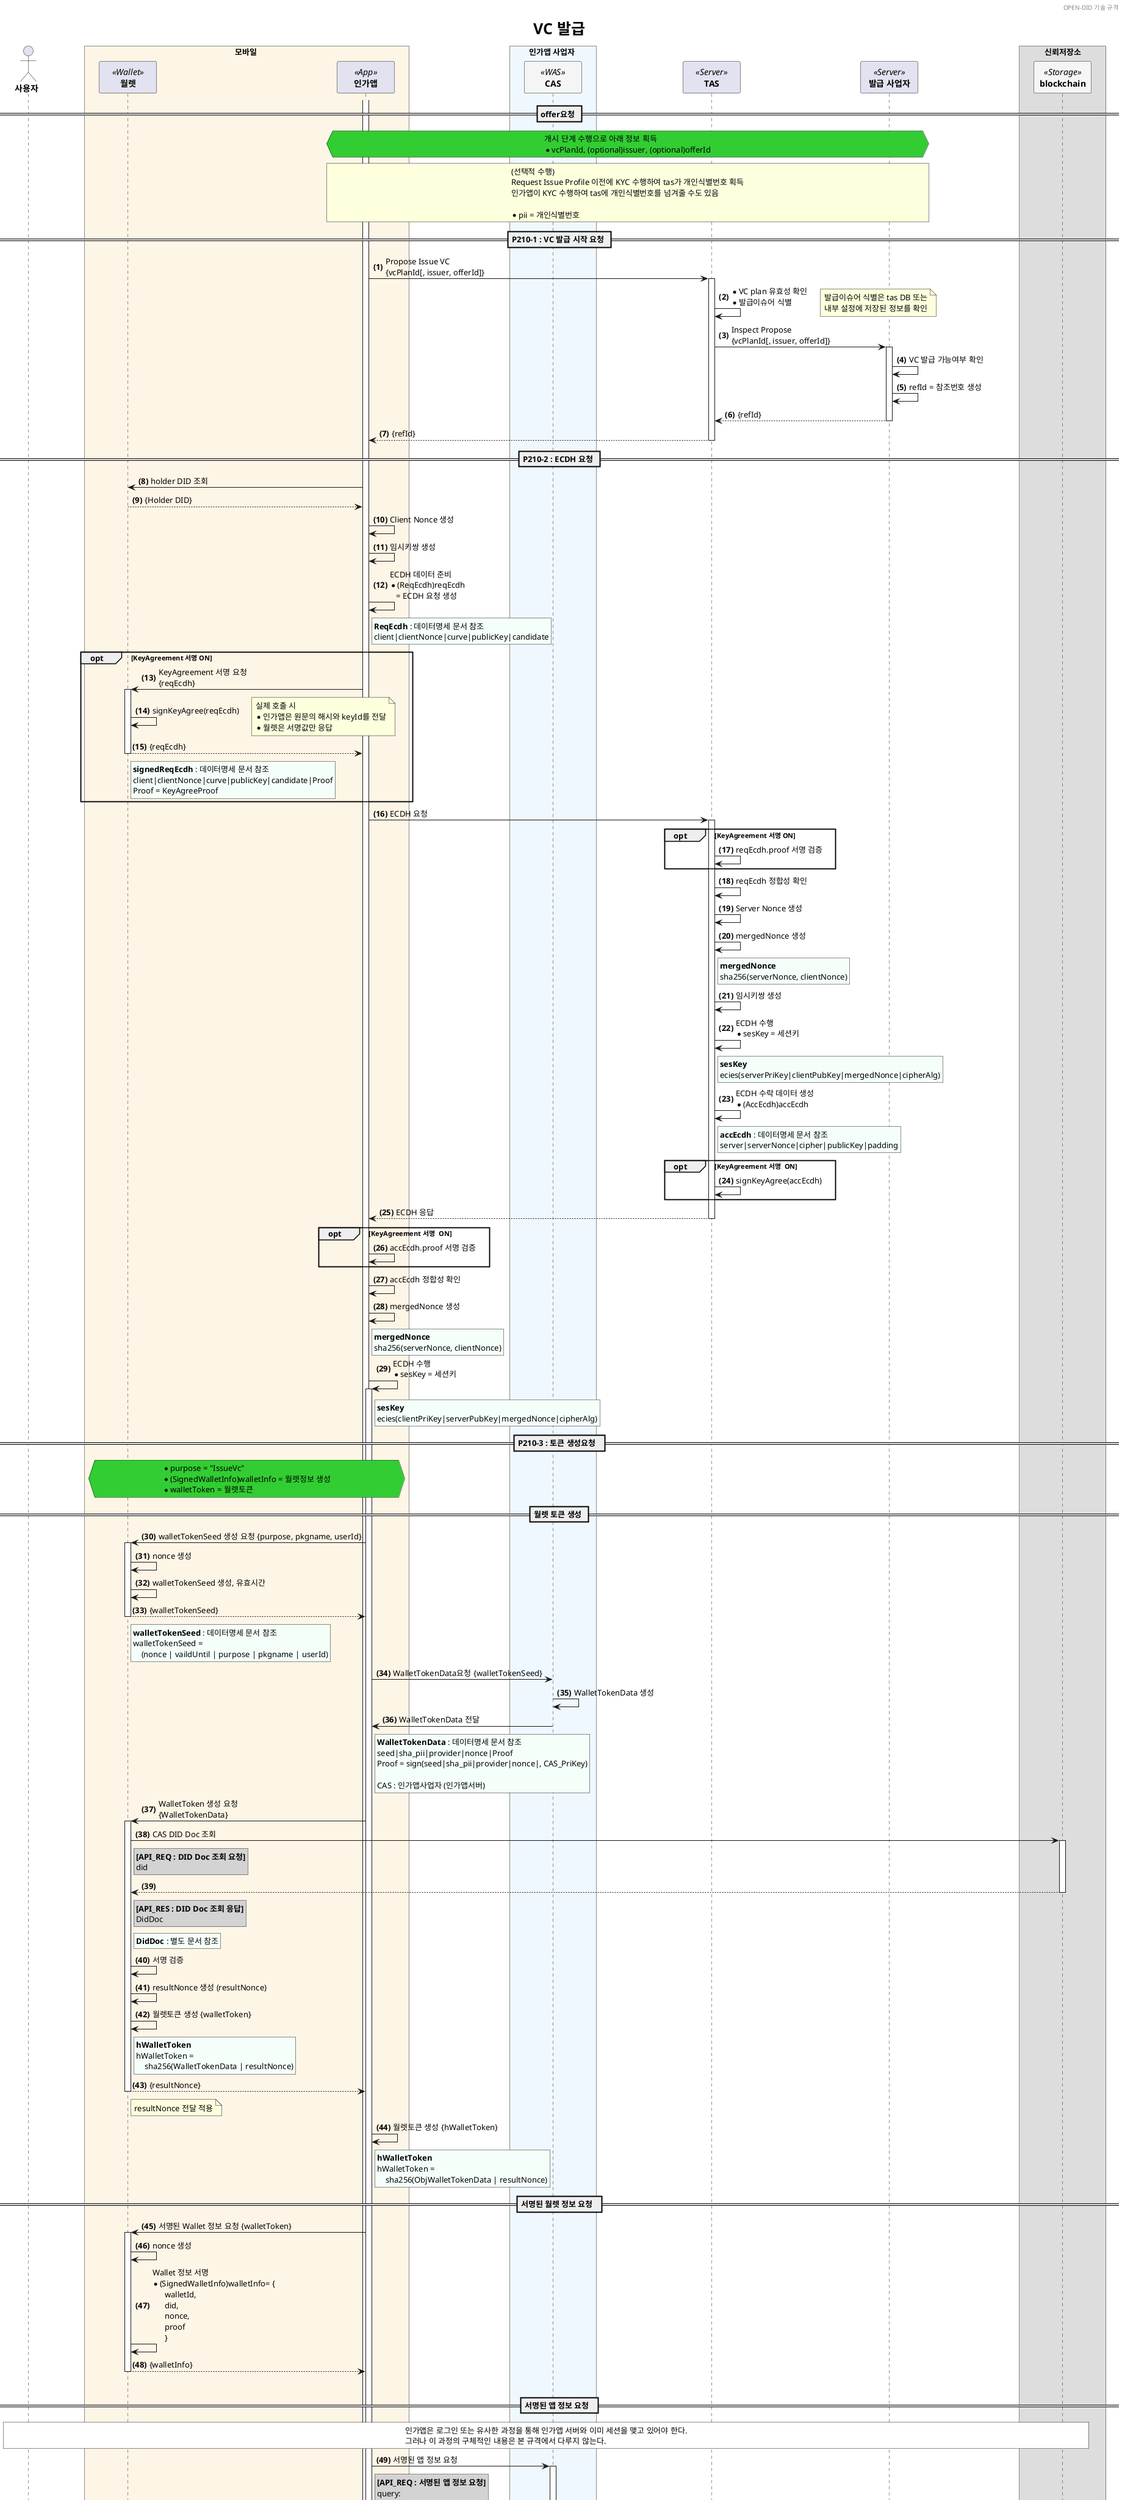 @startuml P210_issue_vc_ko

'- - - - - - - - - - - - - - - - - - - - - - - - - - - - - - - - - - - - - - - - - - - - - - - - - - - - - - - - - - -
' 설정
'- - - - - - - - - - - - - - - - - - - - - - - - - - - - - - - - - - - - - - - - - - - - - - - - - - - - - - - - - - -
'=== Header and Footer ===
header OPEN-DID 기술 규격
footer
  	Page %page% of %lastpage% at %date("yyyy-MM-dd hh:mm:ss")
end footer

'=== 제목 ===
title
	<size:25>VC 발급</size>
end title

'=== 옵션 ===
' 자동채번: ex) "<b>000." => 앞에 0을 채워 3자리 숫자로 표시
autonumber "<b>(#)</b>"
' 페이지 하단 participant box 숨기기
'hide footbox

'=== 상수 ===

!$refdoc = "별도 문서 참조"
!$doc = "데이터명세 문서 참조"

'=== Panticipants ===
skinparam ParticipantPadding 20
skinparam BoxPadding 20
skinparam MaxMessageSize 500
skinparam MinClassWidth 80

actor "**사용자**" as user
box 모바일 #OldLace
    participant "**월렛**" as wal <<Wallet>>
    participant "**인가앱**" as ca <<App>>
end box

box 인가앱 사업자 #AliceBlue
    participant "**CAS**" as cas <<WAS>> #WhiteSmoke
end box

participant "**TAS**" as tas <<Server>>
participant "**발급 사업자**" as vf <<Server>>

box 신뢰저장소
    participant "**blockchain**" as BC <<Storage>> #WhiteSmoke
end box 

== offer요청 ==

hnote over ca, vf #LimeGreen
    개시 단계 수행으로 아래 정보 획득
    * vcPlanId, (optional)issuer, (optional)offerId
end hnote

rnote over ca, vf
    (선택적 수행)
    Request Issue Profile 이전에 KYC 수행하여 tas가 개인식별번호 획득
    인가앱이 KYC 수행하여 tas에 개인식별번호를 넘겨줄 수도 있음
    
    * pii = 개인식별번호
end rnote

== P210-1 : VC 발급 시작 요청 ==

activate ca

ca -> tas ++: Propose Issue VC\n{vcPlanId[, issuer, offerId]}
    tas -> tas: * VC plan 유효성 확인\n* 발급이슈어 식별
    note right
        발급이슈어 식별은 tas DB 또는
        내부 설정에 저장된 정보를 확인
    end note
    tas -> vf ++: Inspect Propose\n{vcPlanId[, issuer, offerId]}
        vf -> vf: VC 발급 가능여부 확인
        vf -> vf: refId = 참조번호 생성
    return {refId}
return {refId}

== P210-2 : ECDH 요청 ==

ca -> wal: holder DID 조회

return {Holder DID}
ca -> ca: Client Nonce 생성
ca -> ca: 임시키쌍 생성
ca -> ca: ECDH 데이터 준비\
            \n* (ReqEcdh)reqEcdh\
            \n   = ECDH 요청 생성

rnote right of ca #MintCream
    **ReqEcdh** : $doc
    client|clientNonce|curve|publicKey|candidate
end note

opt KeyAgreement 서명 ON
    ca -> wal ++: KeyAgreement 서명 요청\n{reqEcdh}
        wal -> wal: signKeyAgree(reqEcdh)
        note right
            실제 호출 시
            * 인가앱은 원문의 해시와 keyId를 전달
            * 월렛은 서명값만 응답
        end note
    return {reqEcdh}
    rnote right of wal #MintCream
        **signedReqEcdh** : $doc
        client|clientNonce|curve|publicKey|candidate|Proof
        Proof = KeyAgreeProof
    end note
end

ca -> tas++ : ECDH 요청
    opt KeyAgreement 서명 ON
        tas -> tas: reqEcdh.proof 서명 검증
    end

    tas -> tas : reqEcdh 정합성 확인
    tas -> tas : Server Nonce 생성
    tas -> tas : mergedNonce 생성
    rnote right of tas #MintCream
        **mergedNonce**
        sha256(serverNonce, clientNonce)
    end note
    tas -> tas: 임시키쌍 생성

    tas -> tas: ECDH 수행\
                \n* sesKey = 세션키\

    rnote right of tas #MintCream
        **sesKey**
        ecies(serverPriKey|clientPubKey|mergedNonce|cipherAlg)
    end note
    tas -> tas: ECDH 수락 데이터 생성\
                \n* (AccEcdh)accEcdh
    rnote right of tas #MintCream
        **accEcdh** : $doc
        server|serverNonce|cipher|publicKey|padding
    end note
    opt KeyAgreement 서명  ON
        tas -> tas: signKeyAgree(accEcdh)
    end

return ECDH 응답

opt KeyAgreement 서명  ON
    ca -> ca: accEcdh.proof 서명 검증
end
ca -> ca : accEcdh 정합성 확인
ca -> ca : mergedNonce 생성
rnote right of ca #MintCream
    **mergedNonce**
    sha256(serverNonce, clientNonce)
end note
ca -> ca: ECDH 수행\n* sesKey = 세션키

rnote right of ca #MintCream
    **sesKey**
    ecies(clientPriKey|serverPubKey|mergedNonce|cipherAlg)
end note


== P210-3 : 토큰 생성요청  ==

hnote over ca, wal #LimeGreen
    * purpose = "IssueVc"
    * (SignedWalletInfo)walletInfo = 월렛정보 생성
    * walletToken = 월렛토큰
end hnote

== 월렛 토큰 생성 ==

activate ca

ca -> wal++ : walletTokenSeed 생성 요청 {purpose, pkgname, userId}
    wal -> wal : nonce 생성
    wal -> wal : walletTokenSeed 생성, 유효시간
return {walletTokenSeed}
rnote right of wal #MintCream
    **walletTokenSeed** : $doc
    walletTokenSeed = 
        (nonce | vaildUntil | purpose | pkgname | userId)
end note

ca -> cas : WalletTokenData요청 {walletTokenSeed}
cas-> cas : WalletTokenData 생성
cas -> ca : WalletTokenData 전달 
rnote right of ca #MintCream
    **WalletTokenData** : $doc
    seed|sha_pii|provider|nonce|Proof
    Proof = sign(seed|sha_pii|provider|nonce|, CAS_PriKey)

    CAS : 인가앱사업자 (인가앱서버)
end note

ca -> wal++ : WalletToken 생성 요청 \n{WalletTokenData}
    wal -> BC++ : CAS DID Doc 조회
    rnote right of wal #LightGray
        **[API_REQ : DID Doc 조회 요청]**
        did
    end note

    return
    rnote right of wal #LightGray
        **[API_RES : DID Doc 조회 응답]**
        DidDoc
    end note
    rnote right of wal #MintCream    
        **DidDoc** : $refdoc
    end note

    wal -> wal : 서명 검증
    wal -> wal : resultNonce 생성 (resultNonce)

    wal -> wal : 월렛토큰 생성 {walletToken}
    rnote right of wal #MintCream
        **hWalletToken**
        hWalletToken =
            sha256(WalletTokenData | resultNonce)
    end note

    return {resultNonce}
    note right of wal : resultNonce 전달 적용

    ca -> ca : 월렛토큰 생성 {hWalletToken}
    rnote right of ca #MintCream
        **hWalletToken**
        hWalletToken = 
            sha256(ObjWalletTokenData | resultNonce)
    end note

== 서명된 월렛 정보 요청  ==
ca -> wal ++ : 서명된 Wallet 정보 요청 {walletToken}
    wal -> wal: nonce 생성
    wal -> wal: Wallet 정보 서명\
                \n* (SignedWalletInfo)walletInfo= {\
                \n      walletId,\
                \n      did,\
                \n      nonce,\
                \n      proof\
                \n      }
return {walletInfo}

|||
== 서명된 앱 정보 요청  ==
rnote across #white
    인가앱은 로그인 또는 유사한 과정을 통해 인가앱 서버와 이미 세션을 맺고 있어야 한다.
    그러나 이 과정의 구체적인 내용은 본 규격에서 다루지 않는다.
end note
ca -> cas ++ : 서명된 앱 정보 요청
rnote right of ca #LightGray        
    **[API_REQ : 서명된 앱 정보 요청]**
    query:
        appId
end note
    cas -> cas : nonce 생성
    cas -> cas : 앱 정보 서명\
            \n* (AttestedAppInfo)caAppInfo= {\
            \n      appId,\
            \n      provider,\
            \n      nonce,\
            \n      proof\
            \n      }
return 서명된 앱 정보 응답{caAppInfo}
rnote right of ca #LightGray        
    **[API_REQ : 서명된 앱 정보 응답]**
    body:
        attestedAppInfo
end note

|||
== 서버토큰 데이터 생성 요청  ==


ca -> ca: 서버토큰시드 생성\
        \n* (ServerTokenSeed)seed = {\
        \n     purpose = "IssueVc",\
        \n     walletInfo,\
        \n     caAppInfo\
        \n  }

ca -> tas ++: Request Create Token\n{seed}
    tas -> tas: 서명 검증\
            \n* 월렛서명 검증\
            \n* 인증앱 사업자 서명 검증
    tas -> tas: 서버토큰 생성 및 저장\
            \n* (ServerTokenData)std 생성\
            \n* serverToken = sha256(std)
    tas -> tas: 응답정보 암호화\
            \n* iv = IV 생성\
            \n* tmp = enc(std, sesKey, iv)\
            \n* encStd = multibase(tmp)
return {iv, encStd}

ca -> ca: 복호화(생략) 및 데이터 준비\
        \n* serverToken 계산

== P210-4 : VC 발급 프로파일 요청 ==

ca -> tas ++: Request Issue Profile\n{serverToken}
    tas -> tas: 권한확인 및 holder 식별\
            \n* serverToken 검증\
            \n* holderDid = Holder DID
    tas -> vf ++: Generate Profile\n{holderDid[, pii]}
        vf -> vf: Profile 관련 데이터 준비\
                \n* issuerNonce = 발급용 nonce 생성\
                \n* (ReqE2e)reqE2e = E2E 요청정보 생성\
                \n* 기타 데이터는 생략
                opt ZKP 포함인 경우
                    vf -> vf : CredentialOffer생성
                end
         vf <-> BC: Issuer DID Doc 조회 / 응답
                rnote right of vf #MintCream    
                    **DidDoc** : $doc
                end note
        vf -> vf: (IssueProfile)profile = Profile 생성
    return {profile}
    tas -> tas: * authNonce = DID Auth용 nonce 생성
return {authNonce, profile}

== P210-5 : VC 발급 요청 ==

ca -> wal ++: VC 발급 요청\n{walletToken, serverToken,\
        \n   refId, authNonce, profile}
    wal -> wal: walletToken 검증

    wal -> wal: profile.proof 서명 검증
    wal -> wal: DID Auth 데이터 준비\
        \n* (DidAuth)didAuth = {\
        \n     did = Holder DID,\
        \n     authNonce\
        \n  }
    user -[#Blue]\ wal: 사용자 인증(비표준)
    wal -> wal: signAuth(didAuth)

    wal -> wal: E2E용 ECDH 수행\
            \n* _, pubKeyE2E = ECC 키쌍 생성\
            \n* e2eKey = profile 내 E2E 데이터로\
            \n  암호화키 생성\
            \n* iv = IV 생성\
            \n* (AccE2e)accE2e = {pubKeyE2E, iv}\
            \n* signKeyAgree(accE2e)
    wal -> wal: 발급 요청정보 생성 및 암호화\
            \n* (ReqVc)reqVc 생성\
            \n* encReqVc = enc(data, e2eKey, iv)
            opt ZKP 포함인 경우
                wal -> wal : credDef 블록체인 조회, mastersecret 생성/관리됨
                wal -> wal : credentialRequest 생성, reqVc에 포함
            end
    wal -> tas ++: Request Issue VC\n{serverToken, didAuth, accE2e, encReqVc}
        tas -> tas: serverToken 검증
        tas -> tas: DID Auth 검증\
                \n* didAuth.proof 검증\
                \n* authNonce 일치여부 확인
        tas -> vf ++: Issue VC\n{accE2e, encReqVc}
            vf -> vf: E2E ECDH 수행\
                    \n* accE2e.proof 검증\
                    \n* e2eKey = 암호화키 생성\
                    \n* iv = accE2e.iv
            vf -> vf: encReqVc 복호화\
                    \n* tmp = debase(encReqVc)\
                    \n* reqVc = dec(tmp, e2eKey, iv)
            vf -> vf: IssueProfile 대비 reqVc 검증\
                    \n* refId 일치여부 확인\
                    \n* profile.id 일치여부 확인\
                    \n* profile.issuerNonce 일치여부 확인
            vf <-> BC: Issuer DID Doc 조회 / 응답
                rnote right of vf #MintCream    
                    **DidDoc** : $doc
                end note
            vf -> vf: vc = **VC 발급 or 재발급**
                opt ZKP 포함인 경우
                    vf -> vf : vc -> credInfo
                    note right of vf
                        credInfo = {
                            vc = {...},
                            credential = {...}
                        }
                    end note
                end
            vf -> BC: vcMeta 생성 / 등록
                rnote right of vf #MintCream    
                    **vcMeta** : $doc
                end note
            vf -> vf: vc 암호화\
                    \n* iv = IV 생성\
                    \n* tmp = enc(vc, e2eKey, iv)\
                    \n* encVc = multibase(tmp)
        return {encVc, iv}
    return {encVc, iv}

    wal -> wal: encVc 복호화\
            \n* tmp = debase(encVc)\
            \n* credInfo = dec(tmp, e2eKey, iv)\
            \n credInfo = {vc={..}, credential={..}}
            opt ZKP 포함인 경우
                wal -> wal : credential 검증 및 저장
            end
    wal -> wal: 이슈어 서명 검증 및 저장
    wal -> wal: vcId = VC id 추출
return {vcId}

== P210-6 : 발급 완료 응답 ==

ca -> tas ++: Confirm Issue VC\n{vcId}
    tas -> vf ++: Complete VC\n{vcId}
        vf -> vf: vcId 확인 및 완료 처리
    return OK
return OK
@enduml